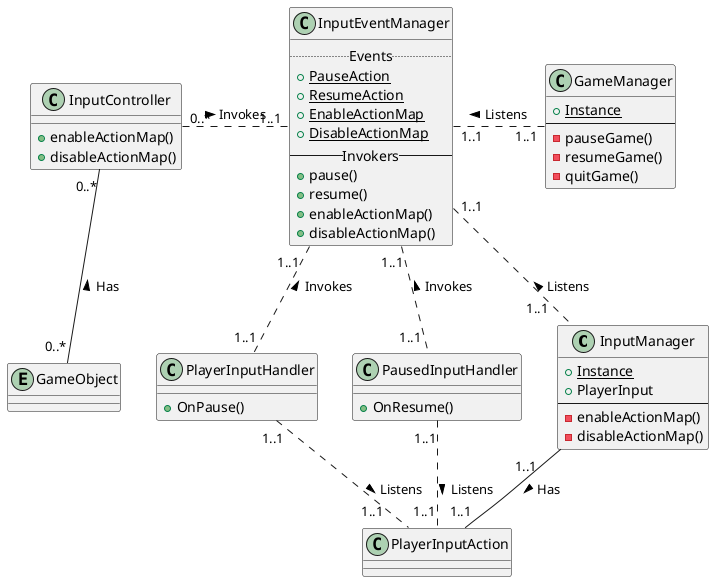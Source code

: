 @startuml inputsystem
class InputManager {
    {static} +Instance
    +PlayerInput
    --
    -enableActionMap()
    -disableActionMap()
}

class InputEventManager {
    ..Events..
    {static} +PauseAction
    {static} +ResumeAction
    {static} +EnableActionMap
    {static} +DisableActionMap
    --Invokers--
    +pause()
    +resume()
    +enableActionMap()
    +disableActionMap()
}

class PlayerInputHandler {
    +OnPause()
}

class PausedInputHandler {
    +OnResume()
}

class PlayerInputAction {

}

class InputController {
    +enableActionMap()
    +disableActionMap()
}

entity GameObject

class GameManager {
    {static} +Instance
    --
    -pauseGame()
    -resumeGame()
    -quitGame()
}


InputManager        "1..1    "   .up.    "1..1  "      InputEventManager    : "Listens >"
PlayerInputHandler  "1..1"       .up.    "1..1  "      InputEventManager    : "Invokes >"
PausedInputHandler  "1..1 "      .up.    "1..1"        InputEventManager    : "Invokes >"

InputManager        "1..1    "   -down-   "1..1"       PlayerInputAction    : "Has >"
PlayerInputHandler  "1..1"       .down.   "1..1    "   PlayerInputAction    : "Listens >"
PausedInputHandler  "1..1"       .down.   "1..1"       PlayerInputAction    : "Listens >"

InputController     "0..*"       .right.  "1..1"       InputEventManager    : "Invokes >"
InputController     "0..*"       -down-   "0..*"       GameObject           : "Has <"
GameManager         "1..1"       .left.   "1..1"       InputEventManager    : "Listens >"
@enduml
